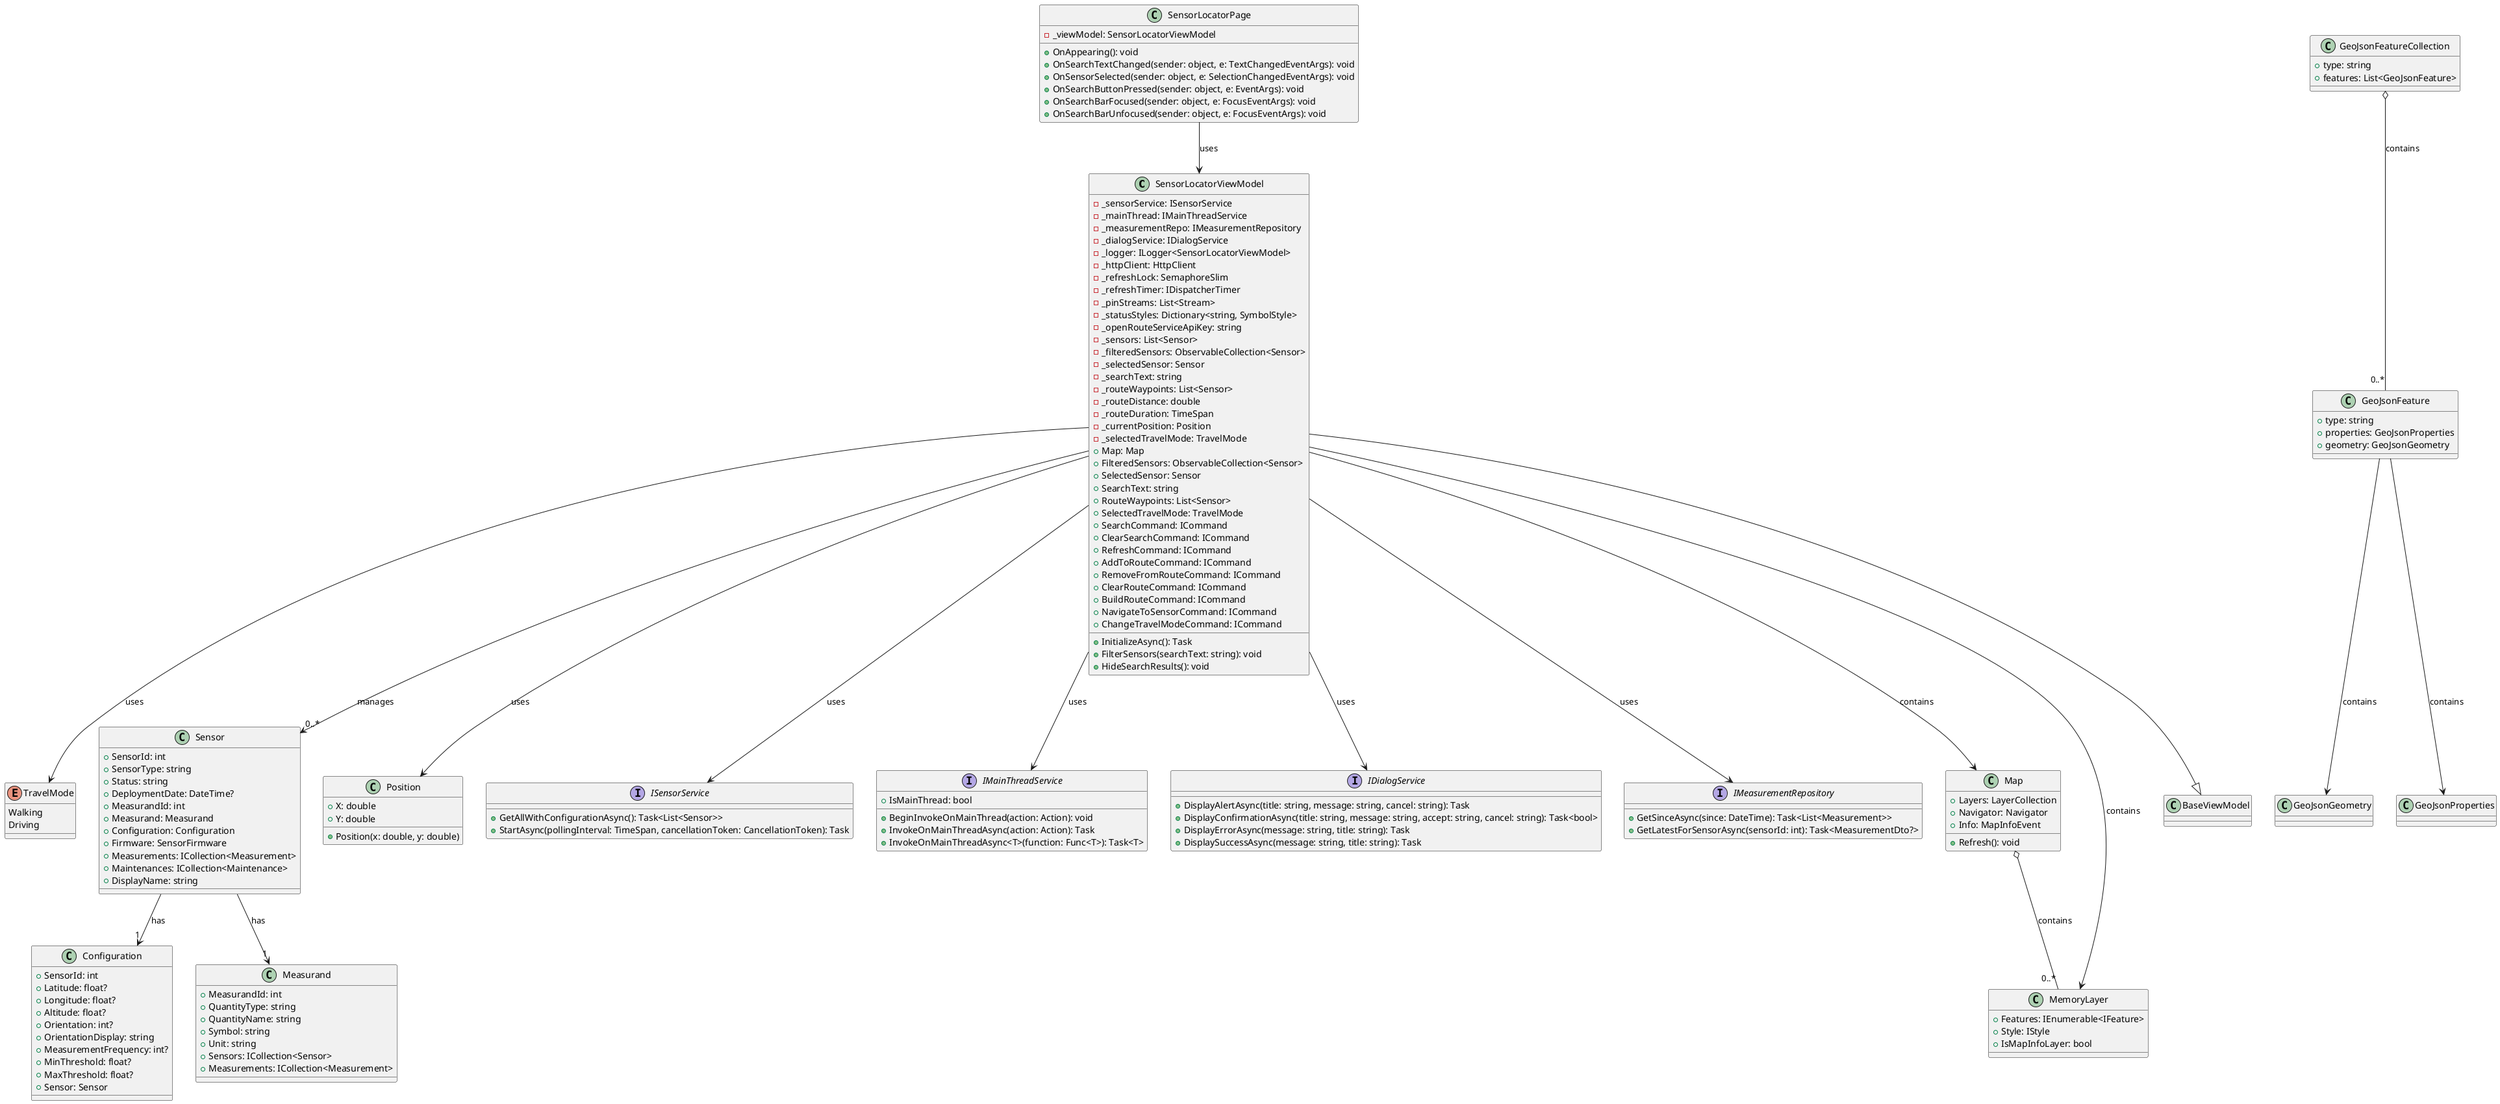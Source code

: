 @startuml Sensor Locator Class Diagram

' Core classes
class SensorLocatorViewModel {
  - _sensorService: ISensorService
  - _mainThread: IMainThreadService
  - _measurementRepo: IMeasurementRepository
  - _dialogService: IDialogService
  - _logger: ILogger<SensorLocatorViewModel>
  - _httpClient: HttpClient
  - _refreshLock: SemaphoreSlim
  - _refreshTimer: IDispatcherTimer
  - _pinStreams: List<Stream>
  - _statusStyles: Dictionary<string, SymbolStyle>
  - _openRouteServiceApiKey: string
  - _sensors: List<Sensor>
  - _filteredSensors: ObservableCollection<Sensor>
  - _selectedSensor: Sensor
  - _searchText: string
  - _routeWaypoints: List<Sensor>
  - _routeDistance: double
  - _routeDuration: TimeSpan
  - _currentPosition: Position
  - _selectedTravelMode: TravelMode
  + Map: Map
  + FilteredSensors: ObservableCollection<Sensor>
  + SelectedSensor: Sensor
  + SearchText: string
  + RouteWaypoints: List<Sensor>
  + SelectedTravelMode: TravelMode
  + InitializeAsync(): Task
  + FilterSensors(searchText: string): void
  + HideSearchResults(): void
  + SearchCommand: ICommand
  + ClearSearchCommand: ICommand
  + RefreshCommand: ICommand
  + AddToRouteCommand: ICommand
  + RemoveFromRouteCommand: ICommand
  + ClearRouteCommand: ICommand
  + BuildRouteCommand: ICommand
  + NavigateToSensorCommand: ICommand
  + ChangeTravelModeCommand: ICommand
}

enum TravelMode {
  Walking
  Driving
}

' Models
class Sensor {
  + SensorId: int
  + SensorType: string
  + Status: string
  + DeploymentDate: DateTime?
  + MeasurandId: int
  + Measurand: Measurand
  + Configuration: Configuration
  + Firmware: SensorFirmware
  + Measurements: ICollection<Measurement>
  + Maintenances: ICollection<Maintenance>
  + DisplayName: string
}

class Configuration {
  + SensorId: int
  + Latitude: float?
  + Longitude: float?
  + Altitude: float?
  + Orientation: int?
  + OrientationDisplay: string
  + MeasurementFrequency: int?
  + MinThreshold: float?
  + MaxThreshold: float?
  + Sensor: Sensor
}

class Measurand {
  + MeasurandId: int
  + QuantityType: string
  + QuantityName: string
  + Symbol: string
  + Unit: string
  + Sensors: ICollection<Sensor>
  + Measurements: ICollection<Measurement>
}

class Position {
  + X: double
  + Y: double
  + Position(x: double, y: double)
}

' Interfaces
interface ISensorService {
  + GetAllWithConfigurationAsync(): Task<List<Sensor>>
  + StartAsync(pollingInterval: TimeSpan, cancellationToken: CancellationToken): Task
}

interface IMainThreadService {
  + IsMainThread: bool
  + BeginInvokeOnMainThread(action: Action): void
  + InvokeOnMainThreadAsync(action: Action): Task
  + InvokeOnMainThreadAsync<T>(function: Func<T>): Task<T>
}

interface IDialogService {
  + DisplayAlertAsync(title: string, message: string, cancel: string): Task
  + DisplayConfirmationAsync(title: string, message: string, accept: string, cancel: string): Task<bool>
  + DisplayErrorAsync(message: string, title: string): Task
  + DisplaySuccessAsync(message: string, title: string): Task
}

interface IMeasurementRepository {
  + GetSinceAsync(since: DateTime): Task<List<Measurement>>
  + GetLatestForSensorAsync(sensorId: int): Task<MeasurementDto?>
}

' Mapsui classes (simplified)
class Map {
  + Layers: LayerCollection
  + Navigator: Navigator
  + Info: MapInfoEvent
  + Refresh(): void
}

class MemoryLayer {
  + Features: IEnumerable<IFeature>
  + Style: IStyle
  + IsMapInfoLayer: bool
}

' View
class SensorLocatorPage {
  - _viewModel: SensorLocatorViewModel
  + OnAppearing(): void
  + OnSearchTextChanged(sender: object, e: TextChangedEventArgs): void
  + OnSensorSelected(sender: object, e: SelectionChangedEventArgs): void
  + OnSearchButtonPressed(sender: object, e: EventArgs): void
  + OnSearchBarFocused(sender: object, e: FocusEventArgs): void
  + OnSearchBarUnfocused(sender: object, e: FocusEventArgs): void
}

' OpenRouteService helpers
class GeoJsonFeatureCollection {
  + type: string
  + features: List<GeoJsonFeature>
}

class GeoJsonFeature {
  + type: string
  + properties: GeoJsonProperties
  + geometry: GeoJsonGeometry
}

' Relationships
SensorLocatorViewModel --|> BaseViewModel
SensorLocatorViewModel --> Map : contains
SensorLocatorViewModel --> "0..*" Sensor : manages
SensorLocatorViewModel --> ISensorService : uses
SensorLocatorViewModel --> IMainThreadService : uses
SensorLocatorViewModel --> IMeasurementRepository : uses
SensorLocatorViewModel --> IDialogService : uses
SensorLocatorViewModel --> TravelMode : uses
SensorLocatorViewModel --> Position : uses
SensorLocatorViewModel --> MemoryLayer : contains

Sensor --> "1" Configuration : has
Sensor --> "1" Measurand : has

SensorLocatorPage --> SensorLocatorViewModel : uses

Map o-- "0..*" MemoryLayer : contains

GeoJsonFeatureCollection o-- "0..*" GeoJsonFeature : contains
GeoJsonFeature --> GeoJsonGeometry : contains
GeoJsonFeature --> GeoJsonProperties : contains

@enduml
